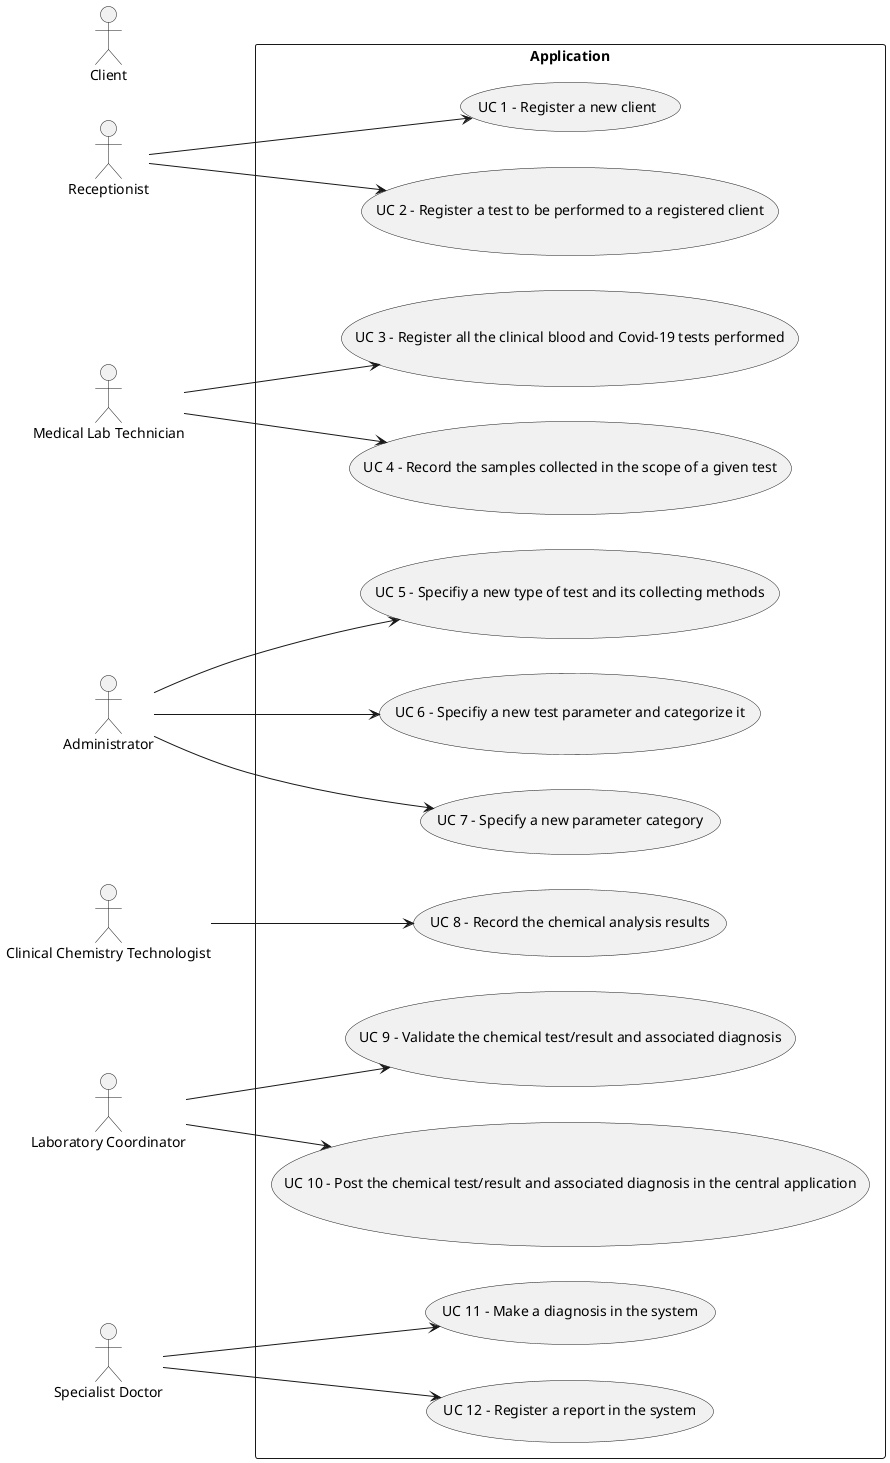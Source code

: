 @startuml

left to right direction
skinparam packageStyle rectangle
actor Receptionist
actor "Medical Lab Technician" as MLT
actor Administrator
actor "Clinical Chemistry Technologist" as CCT
actor "Laboratory Coordinator" as LC
actor "Specialist Doctor" as SD
actor Client



rectangle Application {
Receptionist --> (UC 1 - Register a new client)
Receptionist --> (UC 2 - Register a test to be performed to a registered client)
MLT --> (UC 3 - Register all the clinical blood and Covid-19 tests performed)
MLT --> (UC 4 - Record the samples collected in the scope of a given test)
CCT --> (UC 8 - Record the chemical analysis results)
Administrator --> (UC 5 - Specifiy a new type of test and its collecting methods)
Administrator --> (UC 6 - Specifiy a new test parameter and categorize it)
Administrator --> (UC 7 - Specify a new parameter category)
SD --> (UC 11 - Make a diagnosis in the system)
SD --> (UC 12 - Register a report in the system)
LC --> (UC 9 - Validate the chemical test/result and associated diagnosis)
LC --> (UC 10 - Post the chemical test/result and associated diagnosis in the central application)

}


@enduml